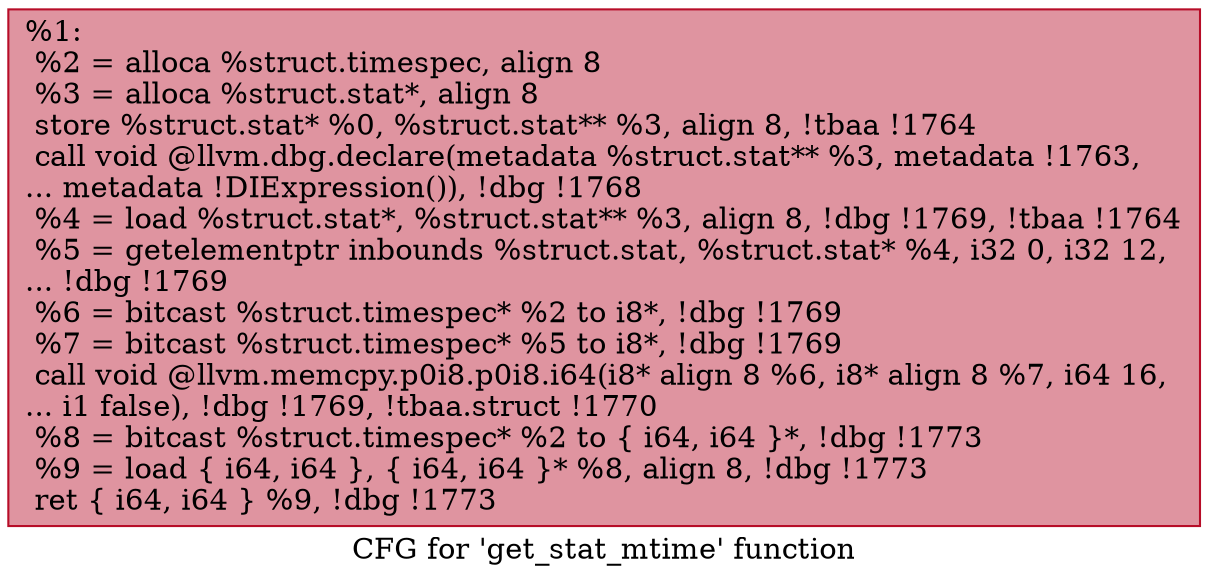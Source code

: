 digraph "CFG for 'get_stat_mtime' function" {
	label="CFG for 'get_stat_mtime' function";

	Node0x1b7e040 [shape=record,color="#b70d28ff", style=filled, fillcolor="#b70d2870",label="{%1:\l  %2 = alloca %struct.timespec, align 8\l  %3 = alloca %struct.stat*, align 8\l  store %struct.stat* %0, %struct.stat** %3, align 8, !tbaa !1764\l  call void @llvm.dbg.declare(metadata %struct.stat** %3, metadata !1763,\l... metadata !DIExpression()), !dbg !1768\l  %4 = load %struct.stat*, %struct.stat** %3, align 8, !dbg !1769, !tbaa !1764\l  %5 = getelementptr inbounds %struct.stat, %struct.stat* %4, i32 0, i32 12,\l... !dbg !1769\l  %6 = bitcast %struct.timespec* %2 to i8*, !dbg !1769\l  %7 = bitcast %struct.timespec* %5 to i8*, !dbg !1769\l  call void @llvm.memcpy.p0i8.p0i8.i64(i8* align 8 %6, i8* align 8 %7, i64 16,\l... i1 false), !dbg !1769, !tbaa.struct !1770\l  %8 = bitcast %struct.timespec* %2 to \{ i64, i64 \}*, !dbg !1773\l  %9 = load \{ i64, i64 \}, \{ i64, i64 \}* %8, align 8, !dbg !1773\l  ret \{ i64, i64 \} %9, !dbg !1773\l}"];
}
